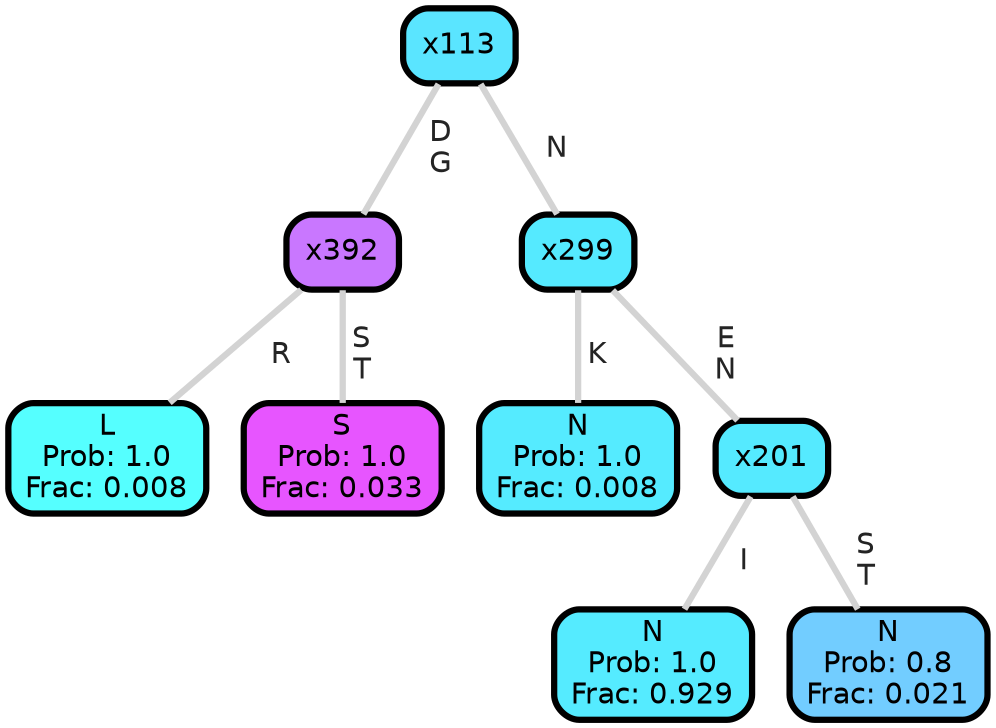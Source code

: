 graph Tree {
node [shape=box, style="filled, rounded",color="black",penwidth="3",fontcolor="black",                 fontname=helvetica] ;
graph [ranksep="0 equally", splines=straight,                 bgcolor=transparent, dpi=200] ;
edge [fontname=helvetica, fontweight=bold,fontcolor=grey14,color=lightgray] ;
0 [label="L
Prob: 1.0
Frac: 0.008", fillcolor="#55ffff"] ;
1 [label="x392", fillcolor="#c977ff"] ;
2 [label="S
Prob: 1.0
Frac: 0.033", fillcolor="#e755ff"] ;
3 [label="x113", fillcolor="#5ae5ff"] ;
4 [label="N
Prob: 1.0
Frac: 0.008", fillcolor="#55ebff"] ;
5 [label="x299", fillcolor="#55eaff"] ;
6 [label="N
Prob: 1.0
Frac: 0.929", fillcolor="#55ebff"] ;
7 [label="x201", fillcolor="#55eaff"] ;
8 [label="N
Prob: 0.8
Frac: 0.021", fillcolor="#72cdff"] ;
1 -- 0 [label=" R",penwidth=3] ;
1 -- 2 [label=" S\n T",penwidth=3] ;
3 -- 1 [label=" D\n G",penwidth=3] ;
3 -- 5 [label=" N",penwidth=3] ;
5 -- 4 [label=" K",penwidth=3] ;
5 -- 7 [label=" E\n N",penwidth=3] ;
7 -- 6 [label=" I",penwidth=3] ;
7 -- 8 [label=" S\n T",penwidth=3] ;
{rank = same;}}